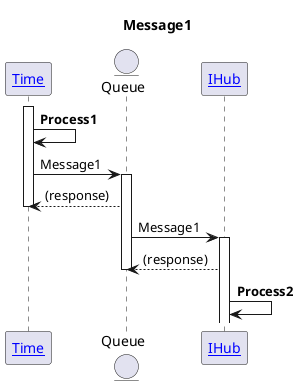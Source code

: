 @startuml

title Message1
participant "[[/architect/components/applications.time Time]]" as Time
entity Queue
participant "[[/architect/components/applications.integration.hub IHub]]" as IHub

activate Time
Time -> Time : **Process1**
Time -> Queue ++ : Message1
Time <-- Queue : (response)
deactivate Time
Queue -> IHub ++ : Message1
Queue <-- IHub : (response)
deactivate Queue
IHub -> IHub : **Process2**

@enduml